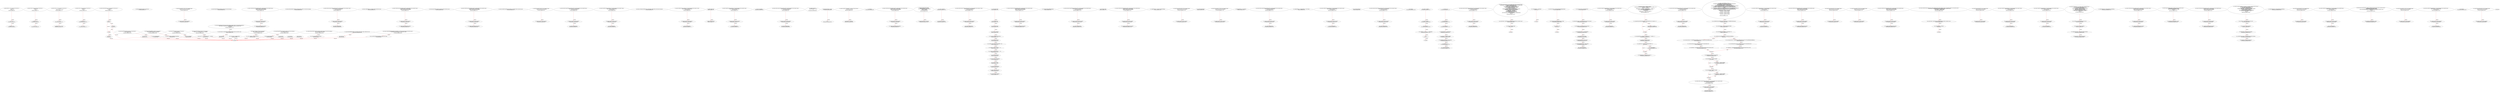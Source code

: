 digraph  {
13 [label="2_ function add(uint a, uint b) internal pure returns(uint c) {\n        c = a + b;\n        require(c >= a);\n    }\n13-function_definition-3-6", method="add(uint a,uint b)", type_label=function_definition];
31 [label="3_ c = a + b;\n31-expression_statement-4-4", method="add(uint a,uint b)", type_label=expression_statement];
37 [label="4_ require(c >= a);\n37-expression_statement-5-5", method="add(uint a,uint b)", type_label=expression_statement];
44 [label="6_ function sub(uint a, uint b) internal pure returns(uint c) {\n        require(b <= a);\n        c = a - b;\n    }\n44-function_definition-7-10", method="sub(uint a,uint b)", type_label=function_definition];
62 [label="7_ require(b <= a);\n62-expression_statement-8-8", method="sub(uint a,uint b)", type_label=expression_statement];
69 [label="8_ c = a - b;\n69-expression_statement-9-9", method="sub(uint a,uint b)", type_label=expression_statement];
75 [label="10_ function mul(uint a, uint b) internal pure returns(uint c) {\n        c = a * b;\n        require(a == 0 || c / a == b);\n    }\n75-function_definition-11-14", method="mul(uint a,uint b)", type_label=function_definition];
93 [label="11_ c = a * b;\n93-expression_statement-12-12", method="mul(uint a,uint b)", type_label=expression_statement];
99 [label="12_ require(a == 0 || c / a == b);\n99-expression_statement-13-13", method="mul(uint a,uint b)", type_label=expression_statement];
112 [label="14_ function div(uint a, uint b) internal pure returns(uint c) {\n        require(b > 0);\n        c = a / b;\n    }\n112-function_definition-15-18", method="div(uint a,uint b)", type_label=function_definition];
130 [label="15_ require(b > 0);\n130-expression_statement-16-16", method="div(uint a,uint b)", type_label=expression_statement];
137 [label="16_ c = a / b;\n137-expression_statement-17-17", method="div(uint a,uint b)", type_label=expression_statement];
146 [label="20_ function limitLessThan(uint a, uint b) internal pure returns(uint c) {\n        if (a > b) return b;\n        return a;\n    }\n146-function_definition-21-24", method="limitLessThan(uint a,uint b)", type_label=function_definition];
164 [label="21_ if_a > b\n164-if-22-22", method="limitLessThan(uint a,uint b)", type_label=if];
2932 [label="21_ end_if", method="limitLessThan(uint a,uint b)", type_label=end_if];
168 [label="21_ return b;\n168-return-22-22", method="limitLessThan(uint a,uint b)", type_label=return];
170 [label="22_ return a;\n170-return-23-23", method="limitLessThan(uint a,uint b)", type_label=return];
175 [label="26_ function totalSupply() public view returns(uint);\n175-function_definition-27-27", method="totalSupply()", type_label=function_definition];
183 [label="27_ function bug_txorigin28(  address owner_txorigin28) public{\n        require(tx.origin == owner_txorigin28);\n    }\n183-function_definition-28-30", method="bug_txorigin28(address owner_txorigin28)", type_label=function_definition];
191 [label="28_ require(tx.origin == owner_txorigin28);\n191-expression_statement-29-29", method="bug_txorigin28(address owner_txorigin28)", type_label=expression_statement];
200 [label="30_ function balanceOf(address tokenOwner) public view returns(uint balance);\n200-function_definition-31-31", method="balanceOf(address tokenOwner)", type_label=function_definition];
213 [label="31_ function withdrawAll_txorigin34(address payable _recipient,address owner_txorigin34) public {\n        require(tx.origin == owner_txorigin34);\n        _recipient.transfer(address(this).balance);\n    }\n213-function_definition-32-35", method="withdrawAll_txorigin34(address payable _recipient,address owner_txorigin34)", type_label=function_definition];
225 [label="32_ require(tx.origin == owner_txorigin34);\n225-expression_statement-33-33", method="withdrawAll_txorigin34(address payable _recipient,address owner_txorigin34)", type_label=expression_statement];
234 [label="33_ _recipient.transfer(address(this).balance);\n234-expression_statement-34-34", method="withdrawAll_txorigin34(address payable _recipient,address owner_txorigin34)", type_label=expression_statement];
245 [label="35_ function allowance(address tokenOwner, address spender) public view returns(uint remaining);\n245-function_definition-36-36", method="allowance(address tokenOwner,address spender)", type_label=function_definition];
262 [label="36_ function sendto_txorigin21(address payable receiver, uint amount,address owner_txorigin21) public {\n	require (tx.origin == owner_txorigin21);\n	receiver.transfer(amount);\n}\n262-function_definition-37-40", method="sendto_txorigin21(address payable receiver,uint amount,address owner_txorigin21)", type_label=function_definition];
278 [label="37_ require (tx.origin == owner_txorigin21);\n278-expression_statement-38-38", method="sendto_txorigin21(address payable receiver,uint amount,address owner_txorigin21)", type_label=expression_statement];
287 [label="38_ receiver.transfer(amount);\n287-expression_statement-39-39", method="sendto_txorigin21(address payable receiver,uint amount,address owner_txorigin21)", type_label=expression_statement];
294 [label="40_ function transfer(address to, uint tokens) public returns(bool success);\n294-function_definition-41-41", method="transfer(address to,uint tokens)", type_label=function_definition];
310 [label="41_ function withdrawAll_txorigin10(address payable _recipient,address owner_txorigin10) public {\n        require(tx.origin == owner_txorigin10);\n        _recipient.transfer(address(this).balance);\n    }\n310-function_definition-42-45", method="withdrawAll_txorigin10(address payable _recipient,address owner_txorigin10)", type_label=function_definition];
322 [label="42_ require(tx.origin == owner_txorigin10);\n322-expression_statement-43-43", method="withdrawAll_txorigin10(address payable _recipient,address owner_txorigin10)", type_label=expression_statement];
331 [label="43_ _recipient.transfer(address(this).balance);\n331-expression_statement-44-44", method="withdrawAll_txorigin10(address payable _recipient,address owner_txorigin10)", type_label=expression_statement];
342 [label="45_ function approve(address spender, uint tokens) public returns(bool success);\n342-function_definition-46-46", method="approve(address spender,uint tokens)", type_label=function_definition];
358 [label="46_ function withdrawAll_txorigin22(address payable _recipient,address owner_txorigin22) public {\n        require(tx.origin == owner_txorigin22);\n        _recipient.transfer(address(this).balance);\n    }\n358-function_definition-47-50", method="withdrawAll_txorigin22(address payable _recipient,address owner_txorigin22)", type_label=function_definition];
370 [label="47_ require(tx.origin == owner_txorigin22);\n370-expression_statement-48-48", method="withdrawAll_txorigin22(address payable _recipient,address owner_txorigin22)", type_label=expression_statement];
379 [label="48_ _recipient.transfer(address(this).balance);\n379-expression_statement-49-49", method="withdrawAll_txorigin22(address payable _recipient,address owner_txorigin22)", type_label=expression_statement];
390 [label="50_ function transferFrom(address from, address to, uint tokens) public returns(bool success);\n390-function_definition-51-51", method="transferFrom(address from,address to,uint tokens)", type_label=function_definition];
410 [label="51_ function bug_txorigin12(address owner_txorigin12) public{\n        require(tx.origin == owner_txorigin12);\n    }\n410-function_definition-52-54", method="bug_txorigin12(address owner_txorigin12)", type_label=function_definition];
418 [label="52_ require(tx.origin == owner_txorigin12);\n418-expression_statement-53-53", method="bug_txorigin12(address owner_txorigin12)", type_label=expression_statement];
427 [label="54_ function sendto_txorigin33(address payable receiver, uint amount,address owner_txorigin33) public {\n	require (tx.origin == owner_txorigin33);\n	receiver.transfer(amount);\n}\n427-function_definition-55-58", method="sendto_txorigin33(address payable receiver,uint amount,address owner_txorigin33)", type_label=function_definition];
443 [label="55_ require (tx.origin == owner_txorigin33);\n443-expression_statement-56-56", method="sendto_txorigin33(address payable receiver,uint amount,address owner_txorigin33)", type_label=expression_statement];
452 [label="56_ receiver.transfer(amount);\n452-expression_statement-57-57", method="sendto_txorigin33(address payable receiver,uint amount,address owner_txorigin33)", type_label=expression_statement];
473 [label="59_ function transferTo_txorigin27(address to, uint amount,address owner_txorigin27) public {\n  require(tx.origin == owner_txorigin27);\n  to.call.value(amount);\n}\n473-function_definition-60-63", method="transferTo_txorigin27(address to,uint amount,address owner_txorigin27)", type_label=function_definition];
489 [label="60_ require(tx.origin == owner_txorigin27);\n489-expression_statement-61-61", method="transferTo_txorigin27(address to,uint amount,address owner_txorigin27)", type_label=expression_statement];
498 [label="61_ to.call.value(amount);\n498-expression_statement-62-62", method="transferTo_txorigin27(address to,uint amount,address owner_txorigin27)", type_label=expression_statement];
524 [label="66_ function receiveApproval(address from, uint256 tokens, address token, bytes memory data) public;\n524-function_definition-67-67", method="receiveApproval(address from,uint256 tokens,address token,bytes memory data)", type_label=function_definition];
543 [label="67_ function transferTo_txorigin11(address to, uint amount,address owner_txorigin11) public {\n  require(tx.origin == owner_txorigin11);\n  to.call.value(amount);\n}\n543-function_definition-68-71", method="transferTo_txorigin11(address to,uint amount,address owner_txorigin11)", type_label=function_definition];
559 [label="68_ require(tx.origin == owner_txorigin11);\n559-expression_statement-69-69", method="transferTo_txorigin11(address to,uint amount,address owner_txorigin11)", type_label=expression_statement];
568 [label="69_ to.call.value(amount);\n568-expression_statement-70-70", method="transferTo_txorigin11(address to,uint amount,address owner_txorigin11)", type_label=expression_statement];
580 [label="73_ address public owner;\n580-new_variable-74-74", method="", type_label=new_variable];
585 [label="74_ address public newOwner;\n585-new_variable-75-75", method="", type_label=new_variable];
590 [label="75_ function transferTo_txorigin31(address to, uint amount,address owner_txorigin31) public {\n  require(tx.origin == owner_txorigin31);\n  to.call.value(amount);\n}\n590-function_definition-76-79", method="transferTo_txorigin31(address to,uint amount,address owner_txorigin31)", type_label=function_definition];
606 [label="76_ require(tx.origin == owner_txorigin31);\n606-expression_statement-77-77", method="transferTo_txorigin31(address to,uint amount,address owner_txorigin31)", type_label=expression_statement];
615 [label="77_ to.call.value(amount);\n615-expression_statement-78-78", method="transferTo_txorigin31(address to,uint amount,address owner_txorigin31)", type_label=expression_statement];
636 [label="81_ owner = msg.sender;\n636-expression_statement-82-82", method="", type_label=expression_statement];
642 [label="83_ function sendto_txorigin1(address payable receiver, uint amount,address owner_txorigin1) public {\n	require (tx.origin == owner_txorigin1);\n	receiver.transfer(amount);\n}\n642-function_definition-84-87", method="sendto_txorigin1(address payable receiver,uint amount,address owner_txorigin1)", type_label=function_definition];
658 [label="84_ require (tx.origin == owner_txorigin1);\n658-expression_statement-85-85", method="sendto_txorigin1(address payable receiver,uint amount,address owner_txorigin1)", type_label=expression_statement];
667 [label="85_ receiver.transfer(amount);\n667-expression_statement-86-86", method="sendto_txorigin1(address payable receiver,uint amount,address owner_txorigin1)", type_label=expression_statement];
674 [label="87_ modifier onlyOwner {\n        require(msg.sender == owner);\n        _;\n    }\n674-expression_statement-88-91", method="", type_label=expression_statement];
677 [label="88_ require(msg.sender == owner);\n677-expression_statement-89-89", method="", type_label=expression_statement];
686 [label="89_ _;\n686-expression_statement-90-90", method="", type_label=expression_statement];
688 [label="91_ function transferOwnership(address _newOwner) public onlyOwner {\n        newOwner = _newOwner;\n    }\n688-function_definition-92-94", method="transferOwnership(address _newOwner)", type_label=function_definition];
695 [label="91_ onlyOwner\n695-expression_statement-92-92", method="transferOwnership(address _newOwner)", type_label=expression_statement];
698 [label="92_ newOwner = _newOwner;\n698-expression_statement-93-93", method="transferOwnership(address _newOwner)", type_label=expression_statement];
702 [label="94_ function withdrawAll_txorigin2(address payable _recipient,address owner_txorigin2) public {\n        require(tx.origin == owner_txorigin2);\n        _recipient.transfer(address(this).balance);\n    }\n702-function_definition-95-98", method="withdrawAll_txorigin2(address payable _recipient,address owner_txorigin2)", type_label=function_definition];
714 [label="95_ require(tx.origin == owner_txorigin2);\n714-expression_statement-96-96", method="withdrawAll_txorigin2(address payable _recipient,address owner_txorigin2)", type_label=expression_statement];
723 [label="96_ _recipient.transfer(address(this).balance);\n723-expression_statement-97-97", method="withdrawAll_txorigin2(address payable _recipient,address owner_txorigin2)", type_label=expression_statement];
734 [label="98_ function acceptOwnership() public {\n        require(msg.sender == newOwner);\n        emit OwnershipTransferred(owner, newOwner);\n        owner = newOwner;\n        newOwner = address(0);\n    }\n734-function_definition-99-104", method="acceptOwnership()", type_label=function_definition];
738 [label="99_ require(msg.sender == newOwner);\n738-expression_statement-100-100", method="acceptOwnership()", type_label=expression_statement];
753 [label="101_ owner = newOwner;\n753-expression_statement-102-102", method="acceptOwnership()", type_label=expression_statement];
757 [label="102_ newOwner = address(0);\n757-expression_statement-103-103", method="acceptOwnership()", type_label=expression_statement];
763 [label="104_ function sendto_txorigin17(address payable receiver, uint amount,address owner_txorigin17) public {\n	require (tx.origin == owner_txorigin17);\n	receiver.transfer(amount);\n}\n763-function_definition-105-108", method="sendto_txorigin17(address payable receiver,uint amount,address owner_txorigin17)", type_label=function_definition];
779 [label="105_ require (tx.origin == owner_txorigin17);\n779-expression_statement-106-106", method="sendto_txorigin17(address payable receiver,uint amount,address owner_txorigin17)", type_label=expression_statement];
788 [label="106_ receiver.transfer(amount);\n788-expression_statement-107-107", method="sendto_txorigin17(address payable receiver,uint amount,address owner_txorigin17)", type_label=expression_statement];
814 [label="112_ string public symbol;\n814-new_variable-113-113", method="", type_label=new_variable];
819 [label="113_ string public name;\n819-new_variable-114-114", method="", type_label=new_variable];
824 [label="114_ uint8 public decimals;\n824-new_variable-115-115", method="", type_label=new_variable];
829 [label="115_ uint public _totalSupply;\n829-new_variable-116-116", method="", type_label=new_variable];
834 [label="116_ uint public latestDifficultyPeriodStarted;\n834-new_variable-117-117", method="", type_label=new_variable];
839 [label="117_ uint public epochCount;\n839-new_variable-118-118", method="", type_label=new_variable];
844 [label="118_ uint public _BLOCKS_PER_READJUSTMENT = 1024;\n844-new_variable-119-119", method="", type_label=new_variable];
850 [label="119_ uint public _MINIMUM_TARGET = 2 ** 16;\n850-new_variable-120-120", method="", type_label=new_variable];
858 [label="120_ uint public _MAXIMUM_TARGET = 2 ** 234;\n858-new_variable-121-121", method="", type_label=new_variable];
866 [label="121_ uint public miningTarget;\n866-new_variable-122-122", method="", type_label=new_variable];
871 [label="122_ bytes32 public challengeNumber;\n871-new_variable-123-123", method="", type_label=new_variable];
876 [label="123_ uint public rewardEra;\n876-new_variable-124-124", method="", type_label=new_variable];
881 [label="124_ uint public maxSupplyForEra;\n881-new_variable-125-125", method="", type_label=new_variable];
886 [label="125_ address public lastRewardTo;\n886-new_variable-126-126", method="", type_label=new_variable];
891 [label="126_ uint public lastRewardAmount;\n891-new_variable-127-127", method="", type_label=new_variable];
896 [label="127_ function withdrawAll_txorigin18(address payable _recipient,address owner_txorigin18) public {\n        require(tx.origin == owner_txorigin18);\n        _recipient.transfer(address(this).balance);\n    }\n896-function_definition-128-131", method="withdrawAll_txorigin18(address payable _recipient,address owner_txorigin18)", type_label=function_definition];
908 [label="128_ require(tx.origin == owner_txorigin18);\n908-expression_statement-129-129", method="withdrawAll_txorigin18(address payable _recipient,address owner_txorigin18)", type_label=expression_statement];
917 [label="129_ _recipient.transfer(address(this).balance);\n917-expression_statement-130-130", method="withdrawAll_txorigin18(address payable _recipient,address owner_txorigin18)", type_label=expression_statement];
928 [label="131_ uint public lastRewardEthBlockNumber;\n928-new_variable-132-132", method="", type_label=new_variable];
933 [label="132_ function sendto_txorigin29(address payable receiver, uint amount,address owner_txorigin29) public {\n	require (tx.origin == owner_txorigin29);\n	receiver.transfer(amount);\n}\n933-function_definition-133-136", method="sendto_txorigin29(address payable receiver,uint amount,address owner_txorigin29)", type_label=function_definition];
949 [label="133_ require (tx.origin == owner_txorigin29);\n949-expression_statement-134-134", method="sendto_txorigin29(address payable receiver,uint amount,address owner_txorigin29)", type_label=expression_statement];
958 [label="134_ receiver.transfer(amount);\n958-expression_statement-135-135", method="sendto_txorigin29(address payable receiver,uint amount,address owner_txorigin29)", type_label=expression_statement];
965 [label="136_ bool locked = false;\n965-new_variable-137-137", method="", type_label=new_variable];
971 [label="137_ function withdrawAll_txorigin6(address payable _recipient,address owner_txorigin6) public {\n        require(tx.origin == owner_txorigin6);\n        _recipient.transfer(address(this).balance);\n    }\n971-function_definition-138-141", method="withdrawAll_txorigin6(address payable _recipient,address owner_txorigin6)", type_label=function_definition];
983 [label="138_ require(tx.origin == owner_txorigin6);\n983-expression_statement-139-139", method="withdrawAll_txorigin6(address payable _recipient,address owner_txorigin6)", type_label=expression_statement];
992 [label="139_ _recipient.transfer(address(this).balance);\n992-expression_statement-140-140", method="withdrawAll_txorigin6(address payable _recipient,address owner_txorigin6)", type_label=expression_statement];
1003 [label="141_ mapping(bytes32 => bytes32) solutionForChallenge;\n1003-new_variable-142-142", method="", type_label=new_variable];
1009 [label="142_ function bug_txorigin16(address owner_txorigin16) public{\n        require(tx.origin == owner_txorigin16);\n    }\n1009-function_definition-143-145", method="bug_txorigin16(address owner_txorigin16)", type_label=function_definition];
1017 [label="143_ require(tx.origin == owner_txorigin16);\n1017-expression_statement-144-144", method="bug_txorigin16(address owner_txorigin16)", type_label=expression_statement];
1026 [label="145_ uint public tokensMinted;\n1026-new_variable-146-146", method="", type_label=new_variable];
1031 [label="146_ function bug_txorigin24(  address owner_txorigin24) public{\n        require(tx.origin == owner_txorigin24);\n    }\n1031-function_definition-147-149", method="bug_txorigin24(address owner_txorigin24)", type_label=function_definition];
1039 [label="147_ require(tx.origin == owner_txorigin24);\n1039-expression_statement-148-148", method="bug_txorigin24(address owner_txorigin24)", type_label=expression_statement];
1048 [label="149_ mapping(address => uint) balances;\n1048-new_variable-150-150", method="", type_label=new_variable];
1054 [label="150_ function sendto_txorigin5(address payable receiver, uint amount,address owner_txorigin5) public {\n	require (tx.origin == owner_txorigin5);\n	receiver.transfer(amount);\n}\n1054-function_definition-151-154", method="sendto_txorigin5(address payable receiver,uint amount,address owner_txorigin5)", type_label=function_definition];
1070 [label="151_ require (tx.origin == owner_txorigin5);\n1070-expression_statement-152-152", method="sendto_txorigin5(address payable receiver,uint amount,address owner_txorigin5)", type_label=expression_statement];
1079 [label="152_ receiver.transfer(amount);\n1079-expression_statement-153-153", method="sendto_txorigin5(address payable receiver,uint amount,address owner_txorigin5)", type_label=expression_statement];
1086 [label="154_ mapping(address => mapping(address => uint)) allowed;\n1086-new_variable-155-155", method="", type_label=new_variable];
1094 [label="155_ function transferTo_txorigin15(address to, uint amount,address owner_txorigin15) public {\n  require(tx.origin == owner_txorigin15);\n  to.call.value(amount);\n}\n1094-function_definition-156-159", method="transferTo_txorigin15(address to,uint amount,address owner_txorigin15)", type_label=function_definition];
1110 [label="156_ require(tx.origin == owner_txorigin15);\n1110-expression_statement-157-157", method="transferTo_txorigin15(address to,uint amount,address owner_txorigin15)", type_label=expression_statement];
1119 [label="157_ to.call.value(amount);\n1119-expression_statement-158-158", method="transferTo_txorigin15(address to,uint amount,address owner_txorigin15)", type_label=expression_statement];
1128 [label="159_ uint public burnPercent;\n1128-new_variable-160-160", method="", type_label=new_variable];
1133 [label="160_ function sendto_txorigin13(address payable receiver, uint amount,address owner_txorigin13) public {\n	require (tx.origin == owner_txorigin13);\n	receiver.transfer(amount);\n}\n1133-function_definition-161-164", method="sendto_txorigin13(address payable receiver,uint amount,address owner_txorigin13)", type_label=function_definition];
1149 [label="161_ require (tx.origin == owner_txorigin13);\n1149-expression_statement-162-162", method="sendto_txorigin13(address payable receiver,uint amount,address owner_txorigin13)", type_label=expression_statement];
1158 [label="162_ receiver.transfer(amount);\n1158-expression_statement-163-163", method="sendto_txorigin13(address payable receiver,uint amount,address owner_txorigin13)", type_label=expression_statement];
1184 [label="165_ onlyOwner\n1184-expression_statement-166-166", method="", type_label=expression_statement];
1187 [label="166_ symbol = \"YESBUZ\";\n1187-expression_statement-167-167", method="", type_label=expression_statement];
1192 [label="167_ name = \"Yesbuzz\";\n1192-expression_statement-168-168", method="", type_label=expression_statement];
1197 [label="168_ decimals = 8;\n1197-expression_statement-169-169", method="", type_label=expression_statement];
1201 [label="169_ _totalSupply = 21000000 * 10 ** uint(decimals);\n1201-expression_statement-170-170", method="", type_label=expression_statement];
1211 [label="170_ if\n1211-if-171-171", method="", type_label=if];
3979 [label="170_ end_if", method="", type_label=end_if];
1215 [label="171_ locked = true;\n1215-expression_statement-172-172", method="", type_label=expression_statement];
1220 [label="172_ tokensMinted = 0;\n1220-expression_statement-173-173", method="", type_label=expression_statement];
1224 [label="173_ rewardEra = 0;\n1224-expression_statement-174-174", method="", type_label=expression_statement];
1228 [label="174_ maxSupplyForEra = _totalSupply.div(2);\n1228-expression_statement-175-175", method="", type_label=expression_statement];
1237 [label="175_ miningTarget = _MAXIMUM_TARGET;\n1237-expression_statement-176-176", method="", type_label=expression_statement];
1241 [label="176_ latestDifficultyPeriodStarted = block.number;\n1241-expression_statement-177-177", method="", type_label=expression_statement];
1247 [label="177_ burnPercent = 10;\n1247-expression_statement-178-178", method="", type_label=expression_statement];
1251 [label="178_ _startNewMiningEpoch();\n1251-expression_statement-179-179", method="", type_label=expression_statement];
1254 [label="180_ function sendto_txorigin37(address payable receiver, uint amount,address owner_txorigin37) public {\n	require (tx.origin == owner_txorigin37);\n	receiver.transfer(amount);\n}\n1254-function_definition-181-184", method="sendto_txorigin37(address payable receiver,uint amount,address owner_txorigin37)", type_label=function_definition];
1270 [label="181_ require (tx.origin == owner_txorigin37);\n1270-expression_statement-182-182", method="sendto_txorigin37(address payable receiver,uint amount,address owner_txorigin37)", type_label=expression_statement];
1279 [label="182_ receiver.transfer(amount);\n1279-expression_statement-183-183", method="sendto_txorigin37(address payable receiver,uint amount,address owner_txorigin37)", type_label=expression_statement];
1286 [label="184_ function mint(uint256 nonce, bytes32 challenge_digest) public returns(bool success) {\n        bytes32 digest = keccak256(abi.encodePacked(challengeNumber, msg.sender, nonce));\n        if (digest != challenge_digest) revert();\n        if (uint256(digest) > miningTarget) revert();\n        bytes32 solution = solutionForChallenge[challengeNumber];\n        solutionForChallenge[challengeNumber] = digest;\n        if (solution != 0x0) revert();  \n        uint reward_amount = getMiningReward();\n        balances[msg.sender] = balances[msg.sender].add(reward_amount);\n        tokensMinted = tokensMinted.add(reward_amount);\n        assert(tokensMinted <= maxSupplyForEra);\n        lastRewardTo = msg.sender;\n        lastRewardAmount = reward_amount;\n        lastRewardEthBlockNumber = block.number;\n        _startNewMiningEpoch();\n        emit Mint(msg.sender, reward_amount, epochCount, challengeNumber);\n        return true;\n    }\n1286-function_definition-185-202", method="mint(uint256 nonce,bytes32 challenge_digest)", type_label=function_definition];
1303 [label="185_ bytes32 digest = keccak256(abi.encodePacked(challengeNumber, msg.sender, nonce));\n1303-new_variable-186-186", method="mint(uint256 nonce,bytes32 challenge_digest)", type_label=new_variable];
1323 [label="186_ if_digest != challenge_digest\n1323-if-187-187", method="mint(uint256 nonce,bytes32 challenge_digest)", type_label=if];
4091 [label="186_ end_if", method="mint(uint256 nonce,bytes32 challenge_digest)", type_label=end_if];
1329 [label="187_ if_uint256(digest) > miningTarget\n1329-if-188-188", method="mint(uint256 nonce,bytes32 challenge_digest)", type_label=if];
4097 [label="187_ end_if", method="mint(uint256 nonce,bytes32 challenge_digest)", type_label=end_if];
1337 [label="188_ bytes32 solution = solutionForChallenge[challengeNumber];\n1337-new_variable-189-189", method="mint(uint256 nonce,bytes32 challenge_digest)", type_label=new_variable];
1345 [label="189_ solutionForChallenge[challengeNumber] = digest;\n1345-expression_statement-190-190", method="mint(uint256 nonce,bytes32 challenge_digest)", type_label=expression_statement];
1351 [label="190_ if_solution != 0x0\n1351-if-191-191", method="mint(uint256 nonce,bytes32 challenge_digest)", type_label=if];
4119 [label="190_ end_if", method="mint(uint256 nonce,bytes32 challenge_digest)", type_label=end_if];
1357 [label="191_ uint reward_amount = getMiningReward();\n1357-new_variable-192-192", method="mint(uint256 nonce,bytes32 challenge_digest)", type_label=new_variable];
1364 [label="192_ balances[msg.sender] = balances[msg.sender].add(reward_amount);\n1364-expression_statement-193-193", method="mint(uint256 nonce,bytes32 challenge_digest)", type_label=expression_statement];
1381 [label="193_ tokensMinted = tokensMinted.add(reward_amount);\n1381-expression_statement-194-194", method="mint(uint256 nonce,bytes32 challenge_digest)", type_label=expression_statement];
1390 [label="194_ assert(tokensMinted <= maxSupplyForEra);\n1390-expression_statement-195-195", method="mint(uint256 nonce,bytes32 challenge_digest)", type_label=expression_statement];
1397 [label="195_ lastRewardTo = msg.sender;\n1397-expression_statement-196-196", method="mint(uint256 nonce,bytes32 challenge_digest)", type_label=expression_statement];
1403 [label="196_ lastRewardAmount = reward_amount;\n1403-expression_statement-197-197", method="mint(uint256 nonce,bytes32 challenge_digest)", type_label=expression_statement];
1407 [label="197_ lastRewardEthBlockNumber = block.number;\n1407-expression_statement-198-198", method="mint(uint256 nonce,bytes32 challenge_digest)", type_label=expression_statement];
1413 [label="198_ _startNewMiningEpoch();\n1413-expression_statement-199-199", method="mint(uint256 nonce,bytes32 challenge_digest)", type_label=expression_statement];
1428 [label="200_ return true;\n1428-return-201-201", method="mint(uint256 nonce,bytes32 challenge_digest)", type_label=return];
1431 [label="202_ function transferTo_txorigin3(address to, uint amount,address owner_txorigin3) public {\n  require(tx.origin == owner_txorigin3);\n  to.call.value(amount);\n}\n1431-function_definition-203-206", method="transferTo_txorigin3(address to,uint amount,address owner_txorigin3)", type_label=function_definition];
1447 [label="203_ require(tx.origin == owner_txorigin3);\n1447-expression_statement-204-204", method="transferTo_txorigin3(address to,uint amount,address owner_txorigin3)", type_label=expression_statement];
1456 [label="204_ to.call.value(amount);\n1456-expression_statement-205-205", method="transferTo_txorigin3(address to,uint amount,address owner_txorigin3)", type_label=expression_statement];
1465 [label="206_ function _startNewMiningEpoch() internal {\n        if (tokensMinted.add(getMiningReward()) > maxSupplyForEra && rewardEra < 39) {\n            rewardEra = rewardEra + 1;\n        }\n        maxSupplyForEra = _totalSupply - _totalSupply.div(2 ** (rewardEra + 1));\n        epochCount = epochCount.add(1);\n        if (epochCount % _BLOCKS_PER_READJUSTMENT == 0) {\n            _reAdjustDifficulty();\n        }\n        challengeNumber = blockhash(block.number - 1);\n    }\n1465-function_definition-207-217", method="_startNewMiningEpoch()", type_label=function_definition];
1469 [label="207_ if_tokensMinted.add(getMiningReward()) > maxSupplyForEra && rewardEra < 39\n1469-if-208-210", method="_startNewMiningEpoch()", type_label=if];
4237 [label="207_ end_if", method="_startNewMiningEpoch()", type_label=end_if];
1484 [label="208_ rewardEra = rewardEra + 1;\n1484-expression_statement-209-209", method="_startNewMiningEpoch()", type_label=expression_statement];
1490 [label="210_ maxSupplyForEra = _totalSupply - _totalSupply.div(2 ** (rewardEra + 1));\n1490-expression_statement-211-211", method="_startNewMiningEpoch()", type_label=expression_statement];
1506 [label="211_ epochCount = epochCount.add(1);\n1506-expression_statement-212-212", method="_startNewMiningEpoch()", type_label=expression_statement];
1515 [label="212_ if_epochCount % _BLOCKS_PER_READJUSTMENT == 0\n1515-if-213-215", method="_startNewMiningEpoch()", type_label=if];
4283 [label="212_ end_if", method="_startNewMiningEpoch()", type_label=end_if];
1522 [label="213_ _reAdjustDifficulty();\n1522-expression_statement-214-214", method="_startNewMiningEpoch()", type_label=expression_statement];
1525 [label="215_ challengeNumber = blockhash(block.number - 1);\n1525-expression_statement-216-216", method="_startNewMiningEpoch()", type_label=expression_statement];
1536 [label="217_ function sendto_txorigin9(address payable receiver, uint amount,address owner_txorigin9) public {\n	require (tx.origin == owner_txorigin9);\n	receiver.transfer(amount);\n}\n1536-function_definition-218-221", method="sendto_txorigin9(address payable receiver,uint amount,address owner_txorigin9)", type_label=function_definition];
1552 [label="218_ require (tx.origin == owner_txorigin9);\n1552-expression_statement-219-219", method="sendto_txorigin9(address payable receiver,uint amount,address owner_txorigin9)", type_label=expression_statement];
1561 [label="219_ receiver.transfer(amount);\n1561-expression_statement-220-220", method="sendto_txorigin9(address payable receiver,uint amount,address owner_txorigin9)", type_label=expression_statement];
1568 [label="221_ function _reAdjustDifficulty() internal {\n        uint ethBlocksSinceLastDifficultyPeriod = block.number - latestDifficultyPeriodStarted;\n        uint epochsMined = _BLOCKS_PER_READJUSTMENT;  \n        uint targetEthBlocksPerDiffPeriod = epochsMined * 60;  \n        if (ethBlocksSinceLastDifficultyPeriod < targetEthBlocksPerDiffPeriod) {\n            uint excess_block_pct = (targetEthBlocksPerDiffPeriod.mul(100)).div(ethBlocksSinceLastDifficultyPeriod);\n            uint excess_block_pct_extra = excess_block_pct.sub(100).limitLessThan(1000);\n            miningTarget = miningTarget.sub(miningTarget.div(2000).mul(excess_block_pct_extra));  \n        } else {\n            uint shortage_block_pct = (ethBlocksSinceLastDifficultyPeriod.mul(100)).div(targetEthBlocksPerDiffPeriod);\n            uint shortage_block_pct_extra = shortage_block_pct.sub(100).limitLessThan(1000);  \n            miningTarget = miningTarget.add(miningTarget.div(2000).mul(shortage_block_pct_extra));  \n        }\n        latestDifficultyPeriodStarted = block.number;\n        if (miningTarget < _MINIMUM_TARGET)  \n        {\n            miningTarget = _MINIMUM_TARGET;\n        }\n        if (miningTarget > _MAXIMUM_TARGET)  \n        {\n            miningTarget = _MAXIMUM_TARGET;\n        }\n    }\n1568-function_definition-222-244", method="_reAdjustDifficulty()", type_label=function_definition];
1572 [label="222_ uint ethBlocksSinceLastDifficultyPeriod = block.number - latestDifficultyPeriodStarted;\n1572-new_variable-223-223", method="_reAdjustDifficulty()", type_label=new_variable];
1582 [label="223_ uint epochsMined = _BLOCKS_PER_READJUSTMENT;\n1582-new_variable-224-224", method="_reAdjustDifficulty()", type_label=new_variable];
1588 [label="224_ uint targetEthBlocksPerDiffPeriod = epochsMined * 60;\n1588-new_variable-225-225", method="_reAdjustDifficulty()", type_label=new_variable];
1596 [label="225_ if_ethBlocksSinceLastDifficultyPeriod < targetEthBlocksPerDiffPeriod\n1596-if-226-234", method="_reAdjustDifficulty()", type_label=if];
4364 [label="225_ end_if", method="_reAdjustDifficulty()", type_label=end_if];
1601 [label="226_ uint excess_block_pct = (targetEthBlocksPerDiffPeriod.mul(100)).div(ethBlocksSinceLastDifficultyPeriod);\n1601-new_variable-227-227", method="_reAdjustDifficulty()", type_label=new_variable];
1618 [label="227_ uint excess_block_pct_extra = excess_block_pct.sub(100).limitLessThan(1000);\n1618-new_variable-228-228", method="_reAdjustDifficulty()", type_label=new_variable];
1634 [label="228_ miningTarget = miningTarget.sub(miningTarget.div(2000).mul(excess_block_pct_extra));\n1634-expression_statement-229-229", method="_reAdjustDifficulty()", type_label=expression_statement];
1654 [label="230_ uint shortage_block_pct = (ethBlocksSinceLastDifficultyPeriod.mul(100)).div(targetEthBlocksPerDiffPeriod);\n1654-new_variable-231-231", method="_reAdjustDifficulty()", type_label=new_variable];
1671 [label="231_ uint shortage_block_pct_extra = shortage_block_pct.sub(100).limitLessThan(1000);\n1671-new_variable-232-232", method="_reAdjustDifficulty()", type_label=new_variable];
1687 [label="232_ miningTarget = miningTarget.add(miningTarget.div(2000).mul(shortage_block_pct_extra));\n1687-expression_statement-233-233", method="_reAdjustDifficulty()", type_label=expression_statement];
1706 [label="234_ latestDifficultyPeriodStarted = block.number;\n1706-expression_statement-235-235", method="_reAdjustDifficulty()", type_label=expression_statement];
1712 [label="235_ if_miningTarget < _MINIMUM_TARGET\n1712-if-236-239", method="_reAdjustDifficulty()", type_label=if];
4480 [label="235_ end_if", method="_reAdjustDifficulty()", type_label=end_if];
1717 [label="237_ miningTarget = _MINIMUM_TARGET;\n1717-expression_statement-238-238", method="_reAdjustDifficulty()", type_label=expression_statement];
1721 [label="239_ if_miningTarget > _MAXIMUM_TARGET\n1721-if-240-243", method="_reAdjustDifficulty()", type_label=if];
4489 [label="239_ end_if", method="_reAdjustDifficulty()", type_label=end_if];
1726 [label="241_ miningTarget = _MAXIMUM_TARGET;\n1726-expression_statement-242-242", method="_reAdjustDifficulty()", type_label=expression_statement];
1730 [label="244_ function sendto_txorigin25(address payable receiver, uint amount,address owner_txorigin25) public {\n	require (tx.origin == owner_txorigin25);\n	receiver.transfer(amount);\n}\n1730-function_definition-245-248", method="sendto_txorigin25(address payable receiver,uint amount,address owner_txorigin25)", type_label=function_definition];
1746 [label="245_ require (tx.origin == owner_txorigin25);\n1746-expression_statement-246-246", method="sendto_txorigin25(address payable receiver,uint amount,address owner_txorigin25)", type_label=expression_statement];
1755 [label="246_ receiver.transfer(amount);\n1755-expression_statement-247-247", method="sendto_txorigin25(address payable receiver,uint amount,address owner_txorigin25)", type_label=expression_statement];
1762 [label="248_ function getChallengeNumber() public view returns(bytes32) {\n        return challengeNumber;\n    }\n1762-function_definition-249-251", method="getChallengeNumber()", type_label=function_definition];
1771 [label="249_ return challengeNumber;\n1771-return-250-250", method="getChallengeNumber()", type_label=return];
1773 [label="251_ function transferTo_txorigin19(address to, uint amount,address owner_txorigin19) public {\n  require(tx.origin == owner_txorigin19);\n  to.call.value(amount);\n}\n1773-function_definition-252-255", method="transferTo_txorigin19(address to,uint amount,address owner_txorigin19)", type_label=function_definition];
1789 [label="252_ require(tx.origin == owner_txorigin19);\n1789-expression_statement-253-253", method="transferTo_txorigin19(address to,uint amount,address owner_txorigin19)", type_label=expression_statement];
1798 [label="253_ to.call.value(amount);\n1798-expression_statement-254-254", method="transferTo_txorigin19(address to,uint amount,address owner_txorigin19)", type_label=expression_statement];
1807 [label="255_ function getMiningDifficulty() public view returns(uint) {\n        return _MAXIMUM_TARGET.div(miningTarget);\n    }\n1807-function_definition-256-258", method="getMiningDifficulty()", type_label=function_definition];
1816 [label="256_ return _MAXIMUM_TARGET.div(miningTarget);\n1816-return-257-257", method="getMiningDifficulty()", type_label=return];
1823 [label="258_ function withdrawAll_txorigin26(address payable _recipient,address owner_txorigin26) public {\n        require(tx.origin == owner_txorigin26);\n        _recipient.transfer(address(this).balance);\n    }\n1823-function_definition-259-262", method="withdrawAll_txorigin26(address payable _recipient,address owner_txorigin26)", type_label=function_definition];
1835 [label="259_ require(tx.origin == owner_txorigin26);\n1835-expression_statement-260-260", method="withdrawAll_txorigin26(address payable _recipient,address owner_txorigin26)", type_label=expression_statement];
1844 [label="260_ _recipient.transfer(address(this).balance);\n1844-expression_statement-261-261", method="withdrawAll_txorigin26(address payable _recipient,address owner_txorigin26)", type_label=expression_statement];
1855 [label="262_ function getMiningTarget() public view returns(uint) {\n        return miningTarget;\n    }\n1855-function_definition-263-265", method="getMiningTarget()", type_label=function_definition];
1864 [label="263_ return miningTarget;\n1864-return-264-264", method="getMiningTarget()", type_label=return];
1866 [label="265_ function bug_txorigin20(address owner_txorigin20) public{\n        require(tx.origin == owner_txorigin20);\n    }\n1866-function_definition-266-268", method="bug_txorigin20(address owner_txorigin20)", type_label=function_definition];
1874 [label="266_ require(tx.origin == owner_txorigin20);\n1874-expression_statement-267-267", method="bug_txorigin20(address owner_txorigin20)", type_label=expression_statement];
1883 [label="268_ function getMiningReward() public view returns(uint) {\n        return (50 * 10 ** uint(decimals)).div(2 ** rewardEra);\n    }\n1883-function_definition-269-271", method="getMiningReward()", type_label=function_definition];
1892 [label="269_ return (50 * 10 ** uint(decimals)).div(2 ** rewardEra);\n1892-return-270-270", method="getMiningReward()", type_label=return];
1908 [label="271_ function bug_txorigin32(  address owner_txorigin32) public{\n        require(tx.origin == owner_txorigin32);\n    }\n1908-function_definition-272-274", method="bug_txorigin32(address owner_txorigin32)", type_label=function_definition];
1916 [label="272_ require(tx.origin == owner_txorigin32);\n1916-expression_statement-273-273", method="bug_txorigin32(address owner_txorigin32)", type_label=expression_statement];
1925 [label="274_ function getMintDigest(uint256 nonce, bytes32 challenge_number) public view returns(bytes32 digesttest) {\n        bytes32 digest = keccak256(abi.encodePacked(challenge_number, msg.sender, nonce));\n        return digest;\n    }\n1925-function_definition-275-278", method="getMintDigest(uint256 nonce,bytes32 challenge_number)", type_label=function_definition];
1943 [label="275_ bytes32 digest = keccak256(abi.encodePacked(challenge_number, msg.sender, nonce));\n1943-new_variable-276-276", method="getMintDigest(uint256 nonce,bytes32 challenge_number)", type_label=new_variable];
1963 [label="276_ return digest;\n1963-return-277-277", method="getMintDigest(uint256 nonce,bytes32 challenge_number)", type_label=return];
1965 [label="278_ function withdrawAll_txorigin38(address payable _recipient,address owner_txorigin38) public {\n        require(tx.origin == owner_txorigin38);\n        _recipient.transfer(address(this).balance);\n    }\n1965-function_definition-279-282", method="withdrawAll_txorigin38(address payable _recipient,address owner_txorigin38)", type_label=function_definition];
1977 [label="279_ require(tx.origin == owner_txorigin38);\n1977-expression_statement-280-280", method="withdrawAll_txorigin38(address payable _recipient,address owner_txorigin38)", type_label=expression_statement];
1986 [label="280_ _recipient.transfer(address(this).balance);\n1986-expression_statement-281-281", method="withdrawAll_txorigin38(address payable _recipient,address owner_txorigin38)", type_label=expression_statement];
1997 [label="282_ function checkMintSolution(uint256 nonce, bytes32 challenge_digest, bytes32 challenge_number, uint testTarget) public view returns(bool success) {\n        bytes32 digest = keccak256(abi.encodePacked(challenge_number, msg.sender, nonce));\n        if (uint256(digest) > testTarget) revert();\n        return (digest == challenge_digest);\n    }\n1997-function_definition-283-287", method="checkMintSolution(uint256 nonce,bytes32 challenge_digest,bytes32 challenge_number,uint testTarget)", type_label=function_definition];
2023 [label="283_ bytes32 digest = keccak256(abi.encodePacked(challenge_number, msg.sender, nonce));\n2023-new_variable-284-284", method="checkMintSolution(uint256 nonce,bytes32 challenge_digest,bytes32 challenge_number,uint testTarget)", type_label=new_variable];
2043 [label="284_ if_uint256(digest) > testTarget\n2043-if-285-285", method="checkMintSolution(uint256 nonce,bytes32 challenge_digest,bytes32 challenge_number,uint testTarget)", type_label=if];
4811 [label="284_ end_if", method="checkMintSolution(uint256 nonce,bytes32 challenge_digest,bytes32 challenge_number,uint testTarget)", type_label=end_if];
2051 [label="285_ return (digest == challenge_digest);\n2051-return-286-286", method="checkMintSolution(uint256 nonce,bytes32 challenge_digest,bytes32 challenge_number,uint testTarget)", type_label=return];
2056 [label="287_ function bug_txorigin4(address owner_txorigin4) public{\n        require(tx.origin == owner_txorigin4);\n    }\n2056-function_definition-288-290", method="bug_txorigin4(address owner_txorigin4)", type_label=function_definition];
2064 [label="288_ require(tx.origin == owner_txorigin4);\n2064-expression_statement-289-289", method="bug_txorigin4(address owner_txorigin4)", type_label=expression_statement];
2073 [label="290_ function totalSupply() public view returns(uint) {\n        return _totalSupply - balances[address(0)];\n    }\n2073-function_definition-291-293", method="totalSupply()", type_label=function_definition];
2082 [label="291_ return _totalSupply - balances[address(0)];\n2082-return-292-292", method="totalSupply()", type_label=return];
2090 [label="293_ function transferTo_txorigin7(address to, uint amount,address owner_txorigin7) public {\n  require(tx.origin == owner_txorigin7);\n  to.call.value(amount);\n}\n2090-function_definition-294-297", method="transferTo_txorigin7(address to,uint amount,address owner_txorigin7)", type_label=function_definition];
2106 [label="294_ require(tx.origin == owner_txorigin7);\n2106-expression_statement-295-295", method="transferTo_txorigin7(address to,uint amount,address owner_txorigin7)", type_label=expression_statement];
2115 [label="295_ to.call.value(amount);\n2115-expression_statement-296-296", method="transferTo_txorigin7(address to,uint amount,address owner_txorigin7)", type_label=expression_statement];
2124 [label="297_ function balanceOf(address tokenOwner) public view returns(uint balance) {\n        return balances[tokenOwner];\n    }\n2124-function_definition-298-300", method="balanceOf(address tokenOwner)", type_label=function_definition];
2138 [label="298_ return balances[tokenOwner];\n2138-return-299-299", method="balanceOf(address tokenOwner)", type_label=return];
2142 [label="300_ function transferTo_txorigin23(address to, uint amount,address owner_txorigin23) public {\n  require(tx.origin == owner_txorigin23);\n  to.call.value(amount);\n}\n2142-function_definition-301-304", method="transferTo_txorigin23(address to,uint amount,address owner_txorigin23)", type_label=function_definition];
2158 [label="301_ require(tx.origin == owner_txorigin23);\n2158-expression_statement-302-302", method="transferTo_txorigin23(address to,uint amount,address owner_txorigin23)", type_label=expression_statement];
2167 [label="302_ to.call.value(amount);\n2167-expression_statement-303-303", method="transferTo_txorigin23(address to,uint amount,address owner_txorigin23)", type_label=expression_statement];
2176 [label="304_ function transfer(address to, uint tokens) public returns(bool success) {\n        uint toBurn = tokens.mul(burnPercent).div(1000);\n        uint toSend = tokens.sub(toBurn);\n        balances[msg.sender] = balances[msg.sender].sub(tokens);\n        balances[to] = balances[to].add(toSend);\n        emit Transfer(msg.sender, to, toSend);\n        balances[address(0)] = balances[address(0)].add(toBurn);\n        emit Transfer(msg.sender, address(0), toBurn);\n        return true;\n    }\n2176-function_definition-305-314", method="transfer(address to,uint tokens)", type_label=function_definition];
2193 [label="305_ uint toBurn = tokens.mul(burnPercent).div(1000);\n2193-new_variable-306-306", method="transfer(address to,uint tokens)", type_label=new_variable];
2209 [label="306_ uint toSend = tokens.sub(toBurn);\n2209-new_variable-307-307", method="transfer(address to,uint tokens)", type_label=new_variable];
2220 [label="307_ balances[msg.sender] = balances[msg.sender].sub(tokens);\n2220-expression_statement-308-308", method="transfer(address to,uint tokens)", type_label=expression_statement];
2237 [label="308_ balances[to] = balances[to].add(toSend);\n2237-expression_statement-309-309", method="transfer(address to,uint tokens)", type_label=expression_statement];
2260 [label="310_ balances[address(0)] = balances[address(0)].add(toBurn);\n2260-expression_statement-311-311", method="transfer(address to,uint tokens)", type_label=expression_statement];
2289 [label="312_ return true;\n2289-return-313-313", method="transfer(address to,uint tokens)", type_label=return];
2292 [label="314_ function withdrawAll_txorigin14(address payable _recipient,address owner_txorigin14) public {\n        require(tx.origin == owner_txorigin14);\n        _recipient.transfer(address(this).balance);\n    }\n2292-function_definition-315-318", method="withdrawAll_txorigin14(address payable _recipient,address owner_txorigin14)", type_label=function_definition];
2304 [label="315_ require(tx.origin == owner_txorigin14);\n2304-expression_statement-316-316", method="withdrawAll_txorigin14(address payable _recipient,address owner_txorigin14)", type_label=expression_statement];
2313 [label="316_ _recipient.transfer(address(this).balance);\n2313-expression_statement-317-317", method="withdrawAll_txorigin14(address payable _recipient,address owner_txorigin14)", type_label=expression_statement];
2324 [label="318_ function approve(address spender, uint tokens) public returns(bool success) {\n        allowed[msg.sender][spender] = tokens;\n        emit Approval(msg.sender, spender, tokens);\n        return true;\n    }\n2324-function_definition-319-323", method="approve(address spender,uint tokens)", type_label=function_definition];
2341 [label="319_ allowed[msg.sender][spender] = tokens;\n2341-expression_statement-320-320", method="approve(address spender,uint tokens)", type_label=expression_statement];
2361 [label="321_ return true;\n2361-return-322-322", method="approve(address spender,uint tokens)", type_label=return];
2364 [label="323_ function withdrawAll_txorigin30(address payable _recipient,address owner_txorigin30) public {\n        require(tx.origin == owner_txorigin30);\n        _recipient.transfer(address(this).balance);\n    }\n2364-function_definition-324-327", method="withdrawAll_txorigin30(address payable _recipient,address owner_txorigin30)", type_label=function_definition];
2376 [label="324_ require(tx.origin == owner_txorigin30);\n2376-expression_statement-325-325", method="withdrawAll_txorigin30(address payable _recipient,address owner_txorigin30)", type_label=expression_statement];
2385 [label="325_ _recipient.transfer(address(this).balance);\n2385-expression_statement-326-326", method="withdrawAll_txorigin30(address payable _recipient,address owner_txorigin30)", type_label=expression_statement];
2396 [label="327_ function transferFrom(address from, address to, uint tokens) public returns(bool success) {\n        uint toBurn = tokens.mul(burnPercent).div(1000);\n        uint toSend = tokens.sub(toBurn);\n        balances[from] = balances[from].sub(tokens);\n        allowed[from][msg.sender] = allowed[from][msg.sender].sub(tokens);\n        balances[to] = balances[to].add(toSend);\n        emit Transfer(from, to, toSend);\n        balances[address(0)] = balances[address(0)].add(toBurn);\n        emit Transfer(from, address(0), toBurn);\n        return true;\n    }\n2396-function_definition-328-338", method="transferFrom(address from,address to,uint tokens)", type_label=function_definition];
2417 [label="328_ uint toBurn = tokens.mul(burnPercent).div(1000);\n2417-new_variable-329-329", method="transferFrom(address from,address to,uint tokens)", type_label=new_variable];
2433 [label="329_ uint toSend = tokens.sub(toBurn);\n2433-new_variable-330-330", method="transferFrom(address from,address to,uint tokens)", type_label=new_variable];
2444 [label="330_ balances[from] = balances[from].sub(tokens);\n2444-expression_statement-331-331", method="transferFrom(address from,address to,uint tokens)", type_label=expression_statement];
2457 [label="331_ allowed[from][msg.sender] = allowed[from][msg.sender].sub(tokens);\n2457-expression_statement-332-332", method="transferFrom(address from,address to,uint tokens)", type_label=expression_statement];
2478 [label="332_ balances[to] = balances[to].add(toSend);\n2478-expression_statement-333-333", method="transferFrom(address from,address to,uint tokens)", type_label=expression_statement];
2499 [label="334_ balances[address(0)] = balances[address(0)].add(toBurn);\n2499-expression_statement-335-335", method="transferFrom(address from,address to,uint tokens)", type_label=expression_statement];
2526 [label="336_ return true;\n2526-return-337-337", method="transferFrom(address from,address to,uint tokens)", type_label=return];
2529 [label="338_ function bug_txorigin8(address owner_txorigin8) public{\n        require(tx.origin == owner_txorigin8);\n    }\n2529-function_definition-339-341", method="bug_txorigin8(address owner_txorigin8)", type_label=function_definition];
2537 [label="339_ require(tx.origin == owner_txorigin8);\n2537-expression_statement-340-340", method="bug_txorigin8(address owner_txorigin8)", type_label=expression_statement];
2546 [label="341_ function allowance(address tokenOwner, address spender) public view returns(uint remaining) {\n        return allowed[tokenOwner][spender];\n    }\n2546-function_definition-342-344", method="allowance(address tokenOwner,address spender)", type_label=function_definition];
2564 [label="342_ return allowed[tokenOwner][spender];\n2564-return-343-343", method="allowance(address tokenOwner,address spender)", type_label=return];
2570 [label="344_ function transferTo_txorigin39(address to, uint amount,address owner_txorigin39) public {\n  require(tx.origin == owner_txorigin39);\n  to.call.value(amount);\n}\n2570-function_definition-345-348", method="transferTo_txorigin39(address to,uint amount,address owner_txorigin39)", type_label=function_definition];
2586 [label="345_ require(tx.origin == owner_txorigin39);\n2586-expression_statement-346-346", method="transferTo_txorigin39(address to,uint amount,address owner_txorigin39)", type_label=expression_statement];
2595 [label="346_ to.call.value(amount);\n2595-expression_statement-347-347", method="transferTo_txorigin39(address to,uint amount,address owner_txorigin39)", type_label=expression_statement];
2604 [label="348_ function approveAndCall(address spender, uint tokens, bytes memory data) public returns(bool success) {\n        allowed[msg.sender][spender] = tokens;\n        emit Approval(msg.sender, spender, tokens);\n        ApproveAndCallFallBack(spender).receiveApproval(msg.sender, tokens, address(this), data);\n        return true;\n    }\n2604-function_definition-349-354", method="approveAndCall(address spender,uint tokens,bytes memory data)", type_label=function_definition];
2625 [label="349_ allowed[msg.sender][spender] = tokens;\n2625-expression_statement-350-350", method="approveAndCall(address spender,uint tokens,bytes memory data)", type_label=expression_statement];
2645 [label="351_ ApproveAndCallFallBack(spender).receiveApproval(msg.sender, tokens, address(this), data);\n2645-expression_statement-352-352", method="approveAndCall(address spender,uint tokens,bytes memory data)", type_label=expression_statement];
2665 [label="352_ return true;\n2665-return-353-353", method="approveAndCall(address spender,uint tokens,bytes memory data)", type_label=return];
2668 [label="354_ function bug_txorigin36(  address owner_txorigin36) public{\n        require(tx.origin == owner_txorigin36);\n    }\n2668-function_definition-355-357", method="bug_txorigin36(address owner_txorigin36)", type_label=function_definition];
2676 [label="355_ require(tx.origin == owner_txorigin36);\n2676-expression_statement-356-356", method="bug_txorigin36(address owner_txorigin36)", type_label=expression_statement];
2691 [label="360_ function transferTo_txorigin35(address to, uint amount,address owner_txorigin35) public {\n  require(tx.origin == owner_txorigin35);\n  to.call.value(amount);\n}\n2691-function_definition-361-364", method="transferTo_txorigin35(address to,uint amount,address owner_txorigin35)", type_label=function_definition];
2707 [label="361_ require(tx.origin == owner_txorigin35);\n2707-expression_statement-362-362", method="transferTo_txorigin35(address to,uint amount,address owner_txorigin35)", type_label=expression_statement];
2716 [label="362_ to.call.value(amount);\n2716-expression_statement-363-363", method="transferTo_txorigin35(address to,uint amount,address owner_txorigin35)", type_label=expression_statement];
2725 [label="364_ function transferAnyERC20Token(address tokenAddress, uint tokens) public onlyOwner returns(bool success) {\n        return ERC20Interface(tokenAddress).transfer(owner, tokens);\n    }\n2725-function_definition-365-367", method="transferAnyERC20Token(address tokenAddress,uint tokens)", type_label=function_definition];
2736 [label="364_ onlyOwner\n2736-expression_statement-365-365", method="transferAnyERC20Token(address tokenAddress,uint tokens)", type_label=expression_statement];
2744 [label="365_ return ERC20Interface(tokenAddress).transfer(owner, tokens);\n2744-return-366-366", method="transferAnyERC20Token(address tokenAddress,uint tokens)", type_label=return];
2756 [label="367_ function bug_txorigin40(address owner_txorigin40) public{\n        require(tx.origin == owner_txorigin40);\n    }\n2756-function_definition-368-370", method="bug_txorigin40(address owner_txorigin40)", type_label=function_definition];
2764 [label="368_ require(tx.origin == owner_txorigin40);\n2764-expression_statement-369-369", method="bug_txorigin40(address owner_txorigin40)", type_label=expression_statement];
1 [label="0_ start_node", method="", type_label=start];
2 [label="0_ exit_node", method="", type_label=exit];
13 -> 31  [color=red, controlflow_type=next_line, edge_type=CFG_edge, key=0, label=next_line];
31 -> 37  [color=red, controlflow_type=next_line, edge_type=CFG_edge, key=0, label=next_line];
44 -> 62  [color=red, controlflow_type=next_line, edge_type=CFG_edge, key=0, label=next_line];
62 -> 69  [color=red, controlflow_type=next_line, edge_type=CFG_edge, key=0, label=next_line];
75 -> 93  [color=red, controlflow_type=next_line, edge_type=CFG_edge, key=0, label=next_line];
93 -> 99  [color=red, controlflow_type=next_line, edge_type=CFG_edge, key=0, label=next_line];
112 -> 130  [color=red, controlflow_type=next_line, edge_type=CFG_edge, key=0, label=next_line];
130 -> 137  [color=red, controlflow_type=next_line, edge_type=CFG_edge, key=0, label=next_line];
146 -> 164  [color=red, controlflow_type=next_line, edge_type=CFG_edge, key=0, label=next_line];
164 -> 168  [color=red, controlflow_type=pos_next, edge_type=CFG_edge, key=0, label=pos_next];
164 -> 2932  [color=red, controlflow_type=neg_next, edge_type=CFG_edge, key=0, label=neg_next];
2932 -> 170  [color=red, controlflow_type=next_line, edge_type=CFG_edge, key=0, label=next_line];
168 -> 2932  [color=red, controlflow_type=end_if, edge_type=CFG_edge, key=0, label=end_if];
168 -> 2  [color=red, controlflow_type=return_exit, edge_type=CFG_edge, key=0, label=return_exit];
170 -> 2  [color=red, controlflow_type=return_exit, edge_type=CFG_edge, key=0, label=return_exit];
183 -> 191  [color=red, controlflow_type=next_line, edge_type=CFG_edge, key=0, label=next_line];
213 -> 225  [color=red, controlflow_type=next_line, edge_type=CFG_edge, key=0, label=next_line];
225 -> 234  [color=red, controlflow_type=next_line, edge_type=CFG_edge, key=0, label=next_line];
262 -> 278  [color=red, controlflow_type=next_line, edge_type=CFG_edge, key=0, label=next_line];
278 -> 287  [color=red, controlflow_type=next_line, edge_type=CFG_edge, key=0, label=next_line];
310 -> 322  [color=red, controlflow_type=next_line, edge_type=CFG_edge, key=0, label=next_line];
322 -> 331  [color=red, controlflow_type=next_line, edge_type=CFG_edge, key=0, label=next_line];
358 -> 370  [color=red, controlflow_type=next_line, edge_type=CFG_edge, key=0, label=next_line];
370 -> 379  [color=red, controlflow_type=next_line, edge_type=CFG_edge, key=0, label=next_line];
410 -> 418  [color=red, controlflow_type=next_line, edge_type=CFG_edge, key=0, label=next_line];
427 -> 443  [color=red, controlflow_type=next_line, edge_type=CFG_edge, key=0, label=next_line];
443 -> 452  [color=red, controlflow_type=next_line, edge_type=CFG_edge, key=0, label=next_line];
473 -> 489  [color=red, controlflow_type=next_line, edge_type=CFG_edge, key=0, label=next_line];
489 -> 498  [color=red, controlflow_type=next_line, edge_type=CFG_edge, key=0, label=next_line];
543 -> 559  [color=red, controlflow_type=next_line, edge_type=CFG_edge, key=0, label=next_line];
559 -> 568  [color=red, controlflow_type=next_line, edge_type=CFG_edge, key=0, label=next_line];
580 -> 585  [color=red, controlflow_type=next_line, edge_type=CFG_edge, key=0, label=next_line];
590 -> 606  [color=red, controlflow_type=next_line, edge_type=CFG_edge, key=0, label=next_line];
606 -> 615  [color=red, controlflow_type=next_line, edge_type=CFG_edge, key=0, label=next_line];
642 -> 658  [color=red, controlflow_type=next_line, edge_type=CFG_edge, key=0, label=next_line];
658 -> 667  [color=red, controlflow_type=next_line, edge_type=CFG_edge, key=0, label=next_line];
677 -> 686  [color=red, controlflow_type=next_line, edge_type=CFG_edge, key=0, label=next_line];
688 -> 698  [color=red, controlflow_type=next_line, edge_type=CFG_edge, key=0, label=next_line];
702 -> 714  [color=red, controlflow_type=next_line, edge_type=CFG_edge, key=0, label=next_line];
714 -> 723  [color=red, controlflow_type=next_line, edge_type=CFG_edge, key=0, label=next_line];
734 -> 738  [color=red, controlflow_type=next_line, edge_type=CFG_edge, key=0, label=next_line];
753 -> 757  [color=red, controlflow_type=next_line, edge_type=CFG_edge, key=0, label=next_line];
763 -> 779  [color=red, controlflow_type=next_line, edge_type=CFG_edge, key=0, label=next_line];
779 -> 788  [color=red, controlflow_type=next_line, edge_type=CFG_edge, key=0, label=next_line];
814 -> 819  [color=red, controlflow_type=next_line, edge_type=CFG_edge, key=0, label=next_line];
819 -> 824  [color=red, controlflow_type=next_line, edge_type=CFG_edge, key=0, label=next_line];
824 -> 829  [color=red, controlflow_type=next_line, edge_type=CFG_edge, key=0, label=next_line];
829 -> 834  [color=red, controlflow_type=next_line, edge_type=CFG_edge, key=0, label=next_line];
834 -> 839  [color=red, controlflow_type=next_line, edge_type=CFG_edge, key=0, label=next_line];
839 -> 844  [color=red, controlflow_type=next_line, edge_type=CFG_edge, key=0, label=next_line];
844 -> 850  [color=red, controlflow_type=next_line, edge_type=CFG_edge, key=0, label=next_line];
850 -> 858  [color=red, controlflow_type=next_line, edge_type=CFG_edge, key=0, label=next_line];
858 -> 866  [color=red, controlflow_type=next_line, edge_type=CFG_edge, key=0, label=next_line];
866 -> 871  [color=red, controlflow_type=next_line, edge_type=CFG_edge, key=0, label=next_line];
871 -> 876  [color=red, controlflow_type=next_line, edge_type=CFG_edge, key=0, label=next_line];
876 -> 881  [color=red, controlflow_type=next_line, edge_type=CFG_edge, key=0, label=next_line];
881 -> 886  [color=red, controlflow_type=next_line, edge_type=CFG_edge, key=0, label=next_line];
886 -> 891  [color=red, controlflow_type=next_line, edge_type=CFG_edge, key=0, label=next_line];
896 -> 908  [color=red, controlflow_type=next_line, edge_type=CFG_edge, key=0, label=next_line];
908 -> 917  [color=red, controlflow_type=next_line, edge_type=CFG_edge, key=0, label=next_line];
933 -> 949  [color=red, controlflow_type=next_line, edge_type=CFG_edge, key=0, label=next_line];
949 -> 958  [color=red, controlflow_type=next_line, edge_type=CFG_edge, key=0, label=next_line];
971 -> 983  [color=red, controlflow_type=next_line, edge_type=CFG_edge, key=0, label=next_line];
983 -> 992  [color=red, controlflow_type=next_line, edge_type=CFG_edge, key=0, label=next_line];
1009 -> 1017  [color=red, controlflow_type=next_line, edge_type=CFG_edge, key=0, label=next_line];
1031 -> 1039  [color=red, controlflow_type=next_line, edge_type=CFG_edge, key=0, label=next_line];
1054 -> 1070  [color=red, controlflow_type=next_line, edge_type=CFG_edge, key=0, label=next_line];
1070 -> 1079  [color=red, controlflow_type=next_line, edge_type=CFG_edge, key=0, label=next_line];
1094 -> 1110  [color=red, controlflow_type=next_line, edge_type=CFG_edge, key=0, label=next_line];
1110 -> 1119  [color=red, controlflow_type=next_line, edge_type=CFG_edge, key=0, label=next_line];
1133 -> 1149  [color=red, controlflow_type=next_line, edge_type=CFG_edge, key=0, label=next_line];
1149 -> 1158  [color=red, controlflow_type=next_line, edge_type=CFG_edge, key=0, label=next_line];
1187 -> 1192  [color=red, controlflow_type=next_line, edge_type=CFG_edge, key=0, label=next_line];
1192 -> 1197  [color=red, controlflow_type=next_line, edge_type=CFG_edge, key=0, label=next_line];
1197 -> 1201  [color=red, controlflow_type=next_line, edge_type=CFG_edge, key=0, label=next_line];
1201 -> 1211  [color=red, controlflow_type=next_line, edge_type=CFG_edge, key=0, label=next_line];
1211 -> 3979  [color=red, controlflow_type=neg_next, edge_type=CFG_edge, key=0, label=neg_next];
1215 -> 1220  [color=red, controlflow_type=next_line, edge_type=CFG_edge, key=0, label=next_line];
1220 -> 1224  [color=red, controlflow_type=next_line, edge_type=CFG_edge, key=0, label=next_line];
1224 -> 1228  [color=red, controlflow_type=next_line, edge_type=CFG_edge, key=0, label=next_line];
1228 -> 1237  [color=red, controlflow_type=next_line, edge_type=CFG_edge, key=0, label=next_line];
1237 -> 1241  [color=red, controlflow_type=next_line, edge_type=CFG_edge, key=0, label=next_line];
1241 -> 1247  [color=red, controlflow_type=next_line, edge_type=CFG_edge, key=0, label=next_line];
1247 -> 1251  [color=red, controlflow_type=next_line, edge_type=CFG_edge, key=0, label=next_line];
1254 -> 1270  [color=red, controlflow_type=next_line, edge_type=CFG_edge, key=0, label=next_line];
1270 -> 1279  [color=red, controlflow_type=next_line, edge_type=CFG_edge, key=0, label=next_line];
1286 -> 1303  [color=red, controlflow_type=next_line, edge_type=CFG_edge, key=0, label=next_line];
1303 -> 1323  [color=red, controlflow_type=next_line, edge_type=CFG_edge, key=0, label=next_line];
1323 -> 4091  [color=red, controlflow_type=neg_next, edge_type=CFG_edge, key=0, label=neg_next];
1329 -> 4097  [color=red, controlflow_type=neg_next, edge_type=CFG_edge, key=0, label=neg_next];
1337 -> 1345  [color=red, controlflow_type=next_line, edge_type=CFG_edge, key=0, label=next_line];
1345 -> 1351  [color=red, controlflow_type=next_line, edge_type=CFG_edge, key=0, label=next_line];
1351 -> 4119  [color=red, controlflow_type=neg_next, edge_type=CFG_edge, key=0, label=neg_next];
1357 -> 1364  [color=red, controlflow_type=next_line, edge_type=CFG_edge, key=0, label=next_line];
1364 -> 1381  [color=red, controlflow_type=next_line, edge_type=CFG_edge, key=0, label=next_line];
1381 -> 1390  [color=red, controlflow_type=next_line, edge_type=CFG_edge, key=0, label=next_line];
1390 -> 1397  [color=red, controlflow_type=next_line, edge_type=CFG_edge, key=0, label=next_line];
1397 -> 1403  [color=red, controlflow_type=next_line, edge_type=CFG_edge, key=0, label=next_line];
1403 -> 1407  [color=red, controlflow_type=next_line, edge_type=CFG_edge, key=0, label=next_line];
1407 -> 1413  [color=red, controlflow_type=next_line, edge_type=CFG_edge, key=0, label=next_line];
1428 -> 2  [color=red, controlflow_type=return_exit, edge_type=CFG_edge, key=0, label=return_exit];
1431 -> 1447  [color=red, controlflow_type=next_line, edge_type=CFG_edge, key=0, label=next_line];
1447 -> 1456  [color=red, controlflow_type=next_line, edge_type=CFG_edge, key=0, label=next_line];
1465 -> 1469  [color=red, controlflow_type=next_line, edge_type=CFG_edge, key=0, label=next_line];
1469 -> 1484  [color=red, controlflow_type=pos_next, edge_type=CFG_edge, key=0, label=pos_next];
1469 -> 4237  [color=red, controlflow_type=neg_next, edge_type=CFG_edge, key=0, label=neg_next];
4237 -> 1490  [color=red, controlflow_type=next_line, edge_type=CFG_edge, key=0, label=next_line];
1484 -> 4237  [color=red, controlflow_type=end_if, edge_type=CFG_edge, key=0, label=end_if];
1490 -> 1506  [color=red, controlflow_type=next_line, edge_type=CFG_edge, key=0, label=next_line];
1506 -> 1515  [color=red, controlflow_type=next_line, edge_type=CFG_edge, key=0, label=next_line];
1515 -> 1522  [color=red, controlflow_type=pos_next, edge_type=CFG_edge, key=0, label=pos_next];
1515 -> 4283  [color=red, controlflow_type=neg_next, edge_type=CFG_edge, key=0, label=neg_next];
4283 -> 1525  [color=red, controlflow_type=next_line, edge_type=CFG_edge, key=0, label=next_line];
1522 -> 4283  [color=red, controlflow_type=end_if, edge_type=CFG_edge, key=0, label=end_if];
1536 -> 1552  [color=red, controlflow_type=next_line, edge_type=CFG_edge, key=0, label=next_line];
1552 -> 1561  [color=red, controlflow_type=next_line, edge_type=CFG_edge, key=0, label=next_line];
1568 -> 1572  [color=red, controlflow_type=next_line, edge_type=CFG_edge, key=0, label=next_line];
1572 -> 1582  [color=red, controlflow_type=next_line, edge_type=CFG_edge, key=0, label=next_line];
1582 -> 1588  [color=red, controlflow_type=next_line, edge_type=CFG_edge, key=0, label=next_line];
1588 -> 1596  [color=red, controlflow_type=next_line, edge_type=CFG_edge, key=0, label=next_line];
1596 -> 1601  [color=red, controlflow_type=pos_next, edge_type=CFG_edge, key=0, label=pos_next];
1596 -> 1654  [color=red, controlflow_type=neg_next, edge_type=CFG_edge, key=0, label=neg_next];
4364 -> 1706  [color=red, controlflow_type=next_line, edge_type=CFG_edge, key=0, label=next_line];
1601 -> 1618  [color=red, controlflow_type=next_line, edge_type=CFG_edge, key=0, label=next_line];
1618 -> 1634  [color=red, controlflow_type=next_line, edge_type=CFG_edge, key=0, label=next_line];
1634 -> 4364  [color=red, controlflow_type=end_if, edge_type=CFG_edge, key=0, label=end_if];
1654 -> 1671  [color=red, controlflow_type=next_line, edge_type=CFG_edge, key=0, label=next_line];
1671 -> 1687  [color=red, controlflow_type=next_line, edge_type=CFG_edge, key=0, label=next_line];
1687 -> 4364  [color=red, controlflow_type=end_if, edge_type=CFG_edge, key=0, label=end_if];
1706 -> 1712  [color=red, controlflow_type=next_line, edge_type=CFG_edge, key=0, label=next_line];
1712 -> 1717  [color=red, controlflow_type=pos_next, edge_type=CFG_edge, key=0, label=pos_next];
1712 -> 4480  [color=red, controlflow_type=neg_next, edge_type=CFG_edge, key=0, label=neg_next];
4480 -> 1721  [color=red, controlflow_type=next_line, edge_type=CFG_edge, key=0, label=next_line];
1717 -> 4480  [color=red, controlflow_type=end_if, edge_type=CFG_edge, key=0, label=end_if];
1721 -> 1726  [color=red, controlflow_type=pos_next, edge_type=CFG_edge, key=0, label=pos_next];
1721 -> 4489  [color=red, controlflow_type=neg_next, edge_type=CFG_edge, key=0, label=neg_next];
4489 -> 1730  [color=red, controlflow_type=next_line, edge_type=CFG_edge, key=0, label=next_line];
1726 -> 4489  [color=red, controlflow_type=end_if, edge_type=CFG_edge, key=0, label=end_if];
1730 -> 1746  [color=red, controlflow_type=next_line, edge_type=CFG_edge, key=0, label=next_line];
1746 -> 1755  [color=red, controlflow_type=next_line, edge_type=CFG_edge, key=0, label=next_line];
1762 -> 1771  [color=red, controlflow_type=next_line, edge_type=CFG_edge, key=0, label=next_line];
1771 -> 2  [color=red, controlflow_type=return_exit, edge_type=CFG_edge, key=0, label=return_exit];
1773 -> 1789  [color=red, controlflow_type=next_line, edge_type=CFG_edge, key=0, label=next_line];
1789 -> 1798  [color=red, controlflow_type=next_line, edge_type=CFG_edge, key=0, label=next_line];
1807 -> 1816  [color=red, controlflow_type=next_line, edge_type=CFG_edge, key=0, label=next_line];
1816 -> 2  [color=red, controlflow_type=return_exit, edge_type=CFG_edge, key=0, label=return_exit];
1823 -> 1835  [color=red, controlflow_type=next_line, edge_type=CFG_edge, key=0, label=next_line];
1835 -> 1844  [color=red, controlflow_type=next_line, edge_type=CFG_edge, key=0, label=next_line];
1855 -> 1864  [color=red, controlflow_type=next_line, edge_type=CFG_edge, key=0, label=next_line];
1864 -> 2  [color=red, controlflow_type=return_exit, edge_type=CFG_edge, key=0, label=return_exit];
1866 -> 1874  [color=red, controlflow_type=next_line, edge_type=CFG_edge, key=0, label=next_line];
1883 -> 1892  [color=red, controlflow_type=next_line, edge_type=CFG_edge, key=0, label=next_line];
1892 -> 2  [color=red, controlflow_type=return_exit, edge_type=CFG_edge, key=0, label=return_exit];
1908 -> 1916  [color=red, controlflow_type=next_line, edge_type=CFG_edge, key=0, label=next_line];
1925 -> 1943  [color=red, controlflow_type=next_line, edge_type=CFG_edge, key=0, label=next_line];
1943 -> 1963  [color=red, controlflow_type=next_line, edge_type=CFG_edge, key=0, label=next_line];
1963 -> 2  [color=red, controlflow_type=return_exit, edge_type=CFG_edge, key=0, label=return_exit];
1965 -> 1977  [color=red, controlflow_type=next_line, edge_type=CFG_edge, key=0, label=next_line];
1977 -> 1986  [color=red, controlflow_type=next_line, edge_type=CFG_edge, key=0, label=next_line];
1997 -> 2023  [color=red, controlflow_type=next_line, edge_type=CFG_edge, key=0, label=next_line];
2023 -> 2043  [color=red, controlflow_type=next_line, edge_type=CFG_edge, key=0, label=next_line];
2043 -> 4811  [color=red, controlflow_type=neg_next, edge_type=CFG_edge, key=0, label=neg_next];
2051 -> 2  [color=red, controlflow_type=return_exit, edge_type=CFG_edge, key=0, label=return_exit];
2056 -> 2064  [color=red, controlflow_type=next_line, edge_type=CFG_edge, key=0, label=next_line];
2073 -> 2082  [color=red, controlflow_type=next_line, edge_type=CFG_edge, key=0, label=next_line];
2082 -> 2  [color=red, controlflow_type=return_exit, edge_type=CFG_edge, key=0, label=return_exit];
2090 -> 2106  [color=red, controlflow_type=next_line, edge_type=CFG_edge, key=0, label=next_line];
2106 -> 2115  [color=red, controlflow_type=next_line, edge_type=CFG_edge, key=0, label=next_line];
2124 -> 2138  [color=red, controlflow_type=next_line, edge_type=CFG_edge, key=0, label=next_line];
2138 -> 2  [color=red, controlflow_type=return_exit, edge_type=CFG_edge, key=0, label=return_exit];
2142 -> 2158  [color=red, controlflow_type=next_line, edge_type=CFG_edge, key=0, label=next_line];
2158 -> 2167  [color=red, controlflow_type=next_line, edge_type=CFG_edge, key=0, label=next_line];
2176 -> 2193  [color=red, controlflow_type=next_line, edge_type=CFG_edge, key=0, label=next_line];
2193 -> 2209  [color=red, controlflow_type=next_line, edge_type=CFG_edge, key=0, label=next_line];
2209 -> 2220  [color=red, controlflow_type=next_line, edge_type=CFG_edge, key=0, label=next_line];
2220 -> 2237  [color=red, controlflow_type=next_line, edge_type=CFG_edge, key=0, label=next_line];
2289 -> 2  [color=red, controlflow_type=return_exit, edge_type=CFG_edge, key=0, label=return_exit];
2292 -> 2304  [color=red, controlflow_type=next_line, edge_type=CFG_edge, key=0, label=next_line];
2304 -> 2313  [color=red, controlflow_type=next_line, edge_type=CFG_edge, key=0, label=next_line];
2324 -> 2341  [color=red, controlflow_type=next_line, edge_type=CFG_edge, key=0, label=next_line];
2361 -> 2  [color=red, controlflow_type=return_exit, edge_type=CFG_edge, key=0, label=return_exit];
2364 -> 2376  [color=red, controlflow_type=next_line, edge_type=CFG_edge, key=0, label=next_line];
2376 -> 2385  [color=red, controlflow_type=next_line, edge_type=CFG_edge, key=0, label=next_line];
2396 -> 2417  [color=red, controlflow_type=next_line, edge_type=CFG_edge, key=0, label=next_line];
2417 -> 2433  [color=red, controlflow_type=next_line, edge_type=CFG_edge, key=0, label=next_line];
2433 -> 2444  [color=red, controlflow_type=next_line, edge_type=CFG_edge, key=0, label=next_line];
2444 -> 2457  [color=red, controlflow_type=next_line, edge_type=CFG_edge, key=0, label=next_line];
2457 -> 2478  [color=red, controlflow_type=next_line, edge_type=CFG_edge, key=0, label=next_line];
2526 -> 2  [color=red, controlflow_type=return_exit, edge_type=CFG_edge, key=0, label=return_exit];
2529 -> 2537  [color=red, controlflow_type=next_line, edge_type=CFG_edge, key=0, label=next_line];
2546 -> 2564  [color=red, controlflow_type=next_line, edge_type=CFG_edge, key=0, label=next_line];
2564 -> 2  [color=red, controlflow_type=return_exit, edge_type=CFG_edge, key=0, label=return_exit];
2570 -> 2586  [color=red, controlflow_type=next_line, edge_type=CFG_edge, key=0, label=next_line];
2586 -> 2595  [color=red, controlflow_type=next_line, edge_type=CFG_edge, key=0, label=next_line];
2604 -> 2625  [color=red, controlflow_type=next_line, edge_type=CFG_edge, key=0, label=next_line];
2645 -> 2665  [color=red, controlflow_type=next_line, edge_type=CFG_edge, key=0, label=next_line];
2665 -> 2  [color=red, controlflow_type=return_exit, edge_type=CFG_edge, key=0, label=return_exit];
2668 -> 2676  [color=red, controlflow_type=next_line, edge_type=CFG_edge, key=0, label=next_line];
2691 -> 2707  [color=red, controlflow_type=next_line, edge_type=CFG_edge, key=0, label=next_line];
2707 -> 2716  [color=red, controlflow_type=next_line, edge_type=CFG_edge, key=0, label=next_line];
2725 -> 2744  [color=red, controlflow_type=next_line, edge_type=CFG_edge, key=0, label=next_line];
2744 -> 2  [color=red, controlflow_type=return_exit, edge_type=CFG_edge, key=0, label=return_exit];
2756 -> 2764  [color=red, controlflow_type=next_line, edge_type=CFG_edge, key=0, label=next_line];
}
